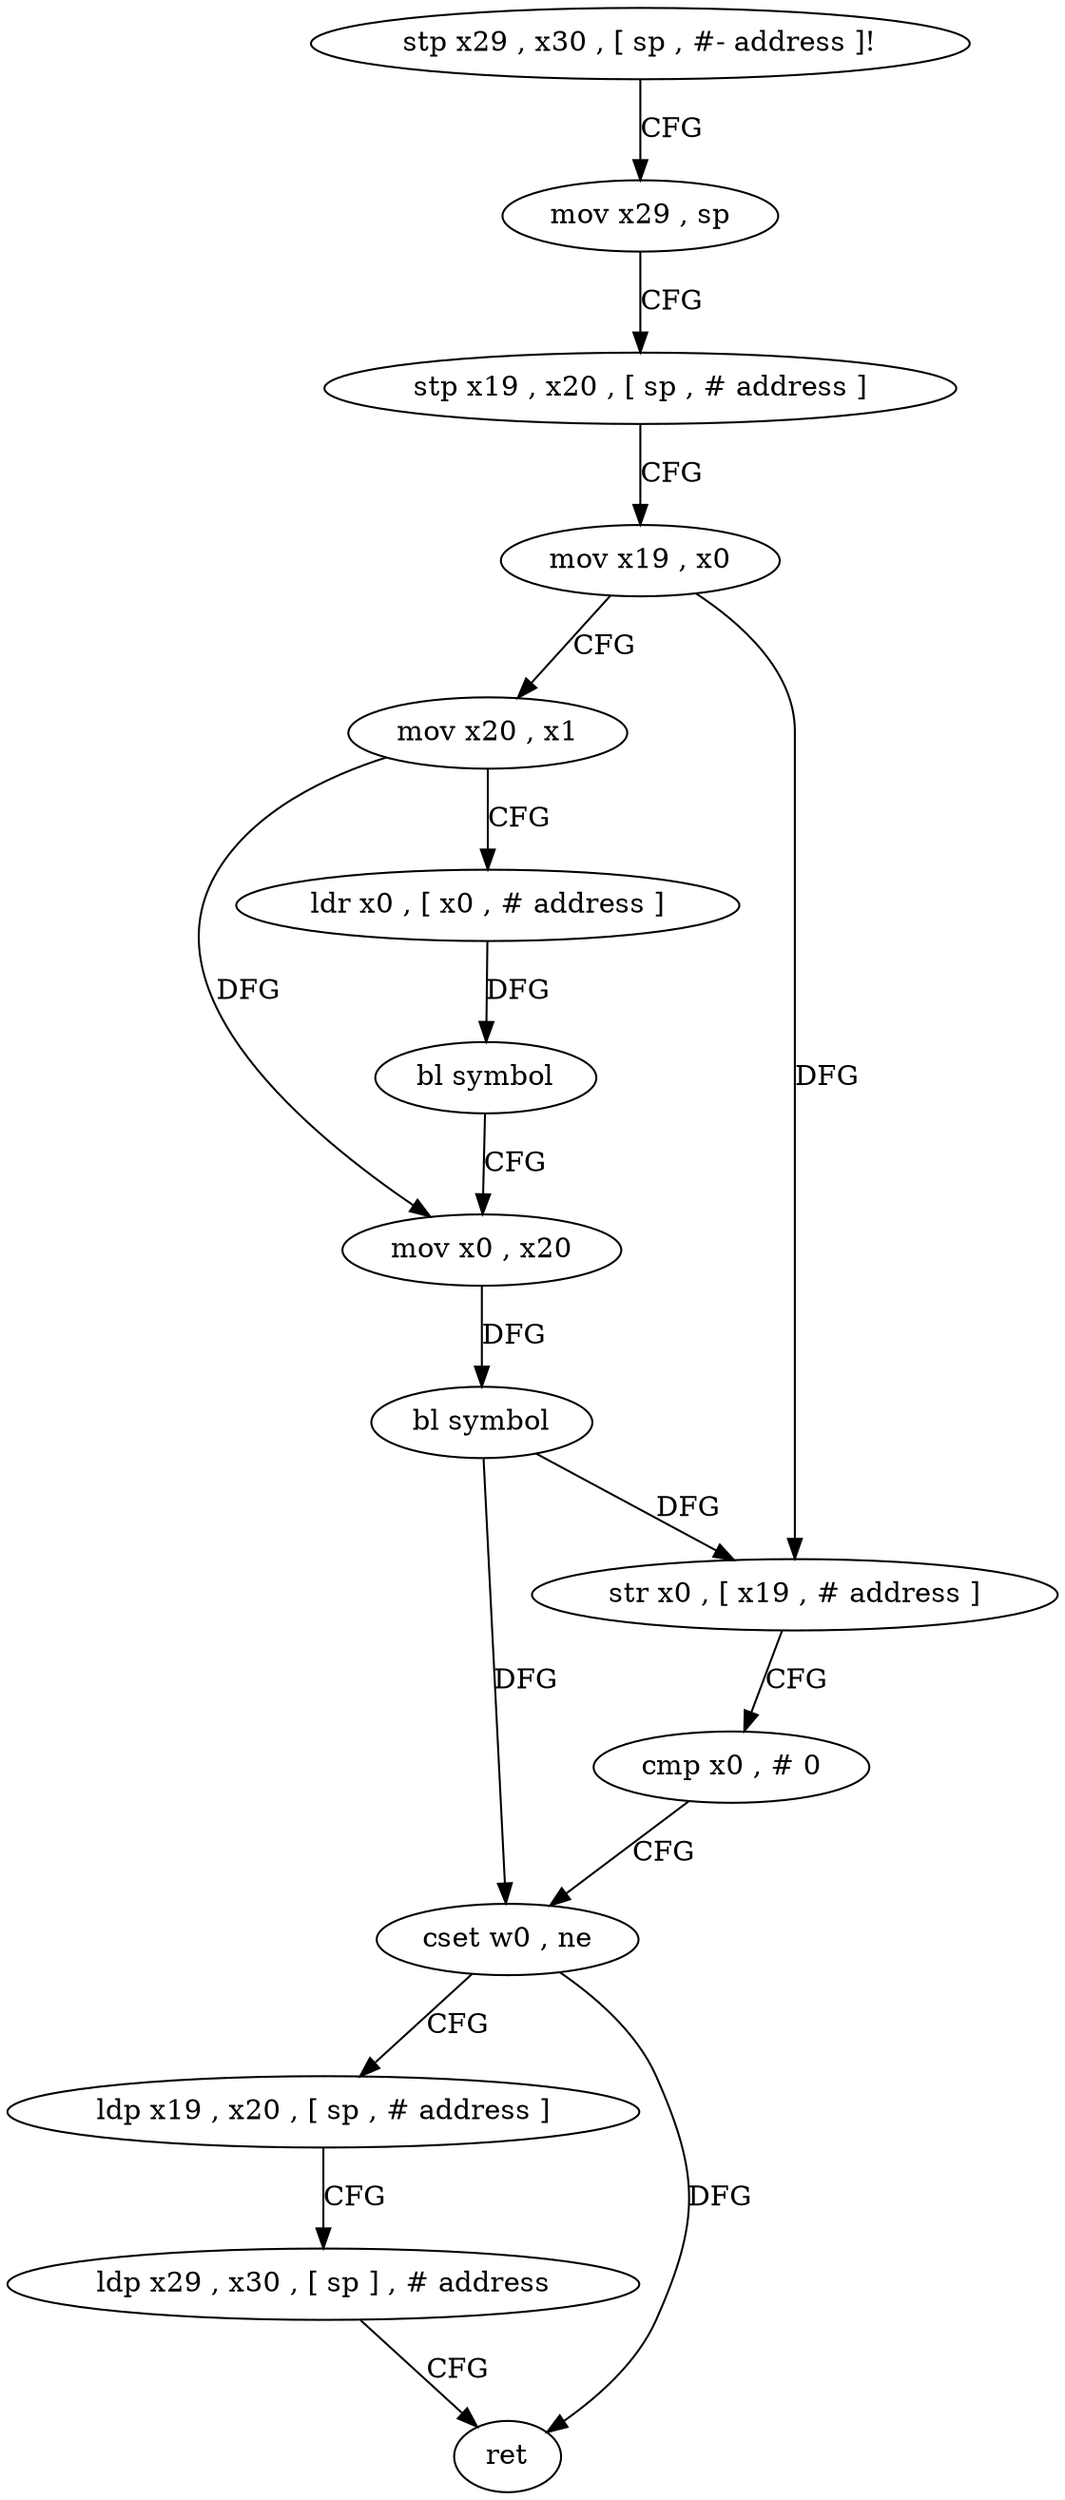 digraph "func" {
"142344" [label = "stp x29 , x30 , [ sp , #- address ]!" ]
"142348" [label = "mov x29 , sp" ]
"142352" [label = "stp x19 , x20 , [ sp , # address ]" ]
"142356" [label = "mov x19 , x0" ]
"142360" [label = "mov x20 , x1" ]
"142364" [label = "ldr x0 , [ x0 , # address ]" ]
"142368" [label = "bl symbol" ]
"142372" [label = "mov x0 , x20" ]
"142376" [label = "bl symbol" ]
"142380" [label = "str x0 , [ x19 , # address ]" ]
"142384" [label = "cmp x0 , # 0" ]
"142388" [label = "cset w0 , ne" ]
"142392" [label = "ldp x19 , x20 , [ sp , # address ]" ]
"142396" [label = "ldp x29 , x30 , [ sp ] , # address" ]
"142400" [label = "ret" ]
"142344" -> "142348" [ label = "CFG" ]
"142348" -> "142352" [ label = "CFG" ]
"142352" -> "142356" [ label = "CFG" ]
"142356" -> "142360" [ label = "CFG" ]
"142356" -> "142380" [ label = "DFG" ]
"142360" -> "142364" [ label = "CFG" ]
"142360" -> "142372" [ label = "DFG" ]
"142364" -> "142368" [ label = "DFG" ]
"142368" -> "142372" [ label = "CFG" ]
"142372" -> "142376" [ label = "DFG" ]
"142376" -> "142380" [ label = "DFG" ]
"142376" -> "142388" [ label = "DFG" ]
"142380" -> "142384" [ label = "CFG" ]
"142384" -> "142388" [ label = "CFG" ]
"142388" -> "142392" [ label = "CFG" ]
"142388" -> "142400" [ label = "DFG" ]
"142392" -> "142396" [ label = "CFG" ]
"142396" -> "142400" [ label = "CFG" ]
}
